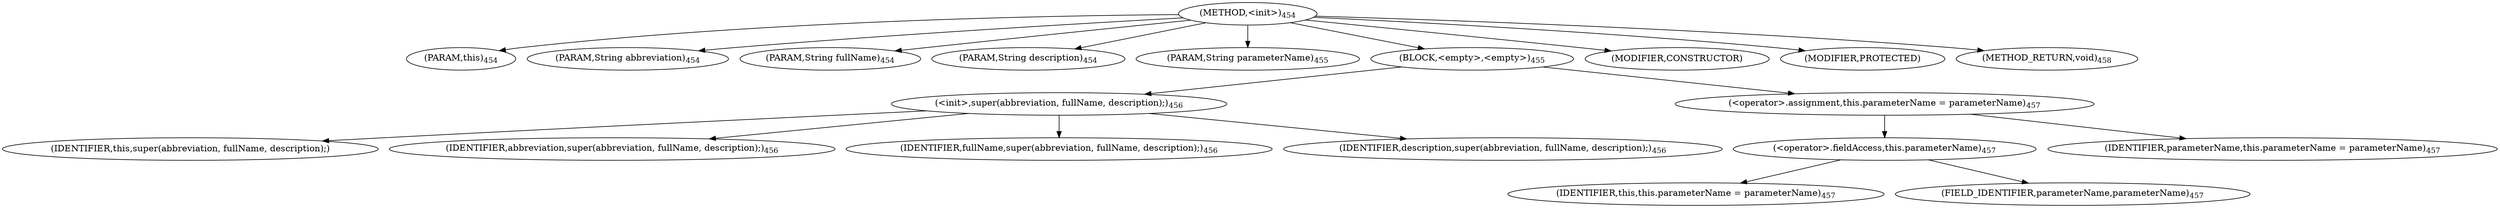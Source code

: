 digraph "&lt;init&gt;" {  
"1254" [label = <(METHOD,&lt;init&gt;)<SUB>454</SUB>> ]
"103" [label = <(PARAM,this)<SUB>454</SUB>> ]
"1255" [label = <(PARAM,String abbreviation)<SUB>454</SUB>> ]
"1256" [label = <(PARAM,String fullName)<SUB>454</SUB>> ]
"1257" [label = <(PARAM,String description)<SUB>454</SUB>> ]
"1258" [label = <(PARAM,String parameterName)<SUB>455</SUB>> ]
"1259" [label = <(BLOCK,&lt;empty&gt;,&lt;empty&gt;)<SUB>455</SUB>> ]
"1260" [label = <(&lt;init&gt;,super(abbreviation, fullName, description);)<SUB>456</SUB>> ]
"102" [label = <(IDENTIFIER,this,super(abbreviation, fullName, description);)> ]
"1261" [label = <(IDENTIFIER,abbreviation,super(abbreviation, fullName, description);)<SUB>456</SUB>> ]
"1262" [label = <(IDENTIFIER,fullName,super(abbreviation, fullName, description);)<SUB>456</SUB>> ]
"1263" [label = <(IDENTIFIER,description,super(abbreviation, fullName, description);)<SUB>456</SUB>> ]
"1264" [label = <(&lt;operator&gt;.assignment,this.parameterName = parameterName)<SUB>457</SUB>> ]
"1265" [label = <(&lt;operator&gt;.fieldAccess,this.parameterName)<SUB>457</SUB>> ]
"104" [label = <(IDENTIFIER,this,this.parameterName = parameterName)<SUB>457</SUB>> ]
"1266" [label = <(FIELD_IDENTIFIER,parameterName,parameterName)<SUB>457</SUB>> ]
"1267" [label = <(IDENTIFIER,parameterName,this.parameterName = parameterName)<SUB>457</SUB>> ]
"1268" [label = <(MODIFIER,CONSTRUCTOR)> ]
"1269" [label = <(MODIFIER,PROTECTED)> ]
"1270" [label = <(METHOD_RETURN,void)<SUB>458</SUB>> ]
  "1254" -> "103" 
  "1254" -> "1255" 
  "1254" -> "1256" 
  "1254" -> "1257" 
  "1254" -> "1258" 
  "1254" -> "1259" 
  "1254" -> "1268" 
  "1254" -> "1269" 
  "1254" -> "1270" 
  "1259" -> "1260" 
  "1259" -> "1264" 
  "1260" -> "102" 
  "1260" -> "1261" 
  "1260" -> "1262" 
  "1260" -> "1263" 
  "1264" -> "1265" 
  "1264" -> "1267" 
  "1265" -> "104" 
  "1265" -> "1266" 
}
